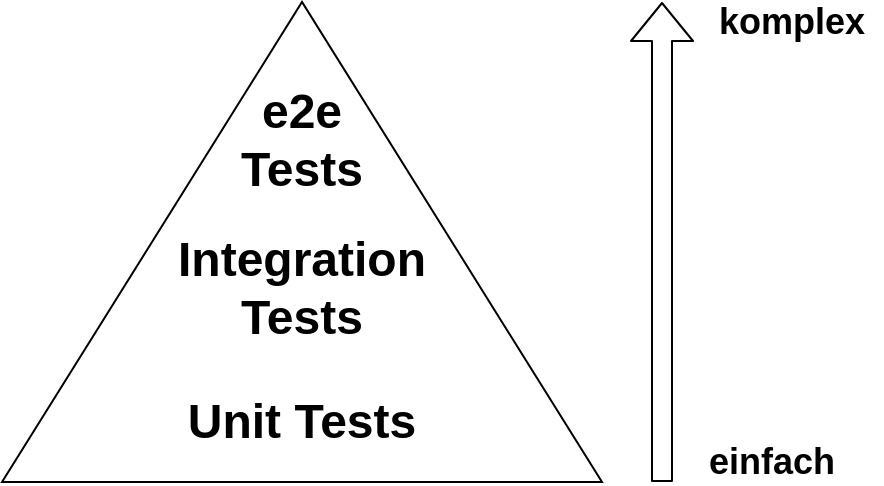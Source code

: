 <mxfile version="10.6.5" type="device"><diagram id="eWFq84RB71gbj9K6y5ss" name="Page-1"><mxGraphModel dx="740" dy="480" grid="1" gridSize="10" guides="1" tooltips="1" connect="1" arrows="1" fold="1" page="1" pageScale="1" pageWidth="827" pageHeight="1169" math="0" shadow="0"><root><mxCell id="0"/><mxCell id="1" parent="0"/><mxCell id="VKyZ-elfbLEt7Hlbf5LA-1" value="" style="triangle;whiteSpace=wrap;html=1;direction=north;" vertex="1" parent="1"><mxGeometry x="40" y="40" width="300" height="240" as="geometry"/></mxCell><mxCell id="VKyZ-elfbLEt7Hlbf5LA-2" value="Integration&lt;br&gt;Tests&lt;br&gt;" style="text;html=1;strokeColor=none;fillColor=none;align=center;verticalAlign=middle;whiteSpace=wrap;rounded=0;fontStyle=1;fontSize=24;" vertex="1" parent="1"><mxGeometry x="125" y="158" width="130" height="50" as="geometry"/></mxCell><mxCell id="VKyZ-elfbLEt7Hlbf5LA-3" value="Unit Tests" style="text;html=1;strokeColor=none;fillColor=none;align=center;verticalAlign=middle;whiteSpace=wrap;rounded=0;fontStyle=1;fontSize=24;" vertex="1" parent="1"><mxGeometry x="125" y="240" width="130" height="20" as="geometry"/></mxCell><mxCell id="VKyZ-elfbLEt7Hlbf5LA-4" value="e2e&lt;br&gt;Tests&lt;br&gt;" style="text;html=1;strokeColor=none;fillColor=none;align=center;verticalAlign=middle;whiteSpace=wrap;rounded=0;fontStyle=1;fontSize=24;" vertex="1" parent="1"><mxGeometry x="125" y="84" width="130" height="50" as="geometry"/></mxCell><mxCell id="VKyZ-elfbLEt7Hlbf5LA-5" value="" style="shape=flexArrow;endArrow=classic;html=1;fontSize=24;" edge="1" parent="1"><mxGeometry width="50" height="50" relative="1" as="geometry"><mxPoint x="370" y="280" as="sourcePoint"/><mxPoint x="370" y="40" as="targetPoint"/></mxGeometry></mxCell><mxCell id="VKyZ-elfbLEt7Hlbf5LA-6" value="komplex&lt;br style=&quot;font-size: 18px;&quot;&gt;" style="text;html=1;strokeColor=none;fillColor=none;align=center;verticalAlign=middle;whiteSpace=wrap;rounded=0;fontStyle=1;fontSize=18;" vertex="1" parent="1"><mxGeometry x="390" y="40" width="90" height="20" as="geometry"/></mxCell><mxCell id="VKyZ-elfbLEt7Hlbf5LA-7" value="einfach&lt;br style=&quot;font-size: 18px&quot;&gt;" style="text;html=1;strokeColor=none;fillColor=none;align=center;verticalAlign=middle;whiteSpace=wrap;rounded=0;fontStyle=1;fontSize=18;" vertex="1" parent="1"><mxGeometry x="390" y="260" width="70" height="20" as="geometry"/></mxCell></root></mxGraphModel></diagram></mxfile>